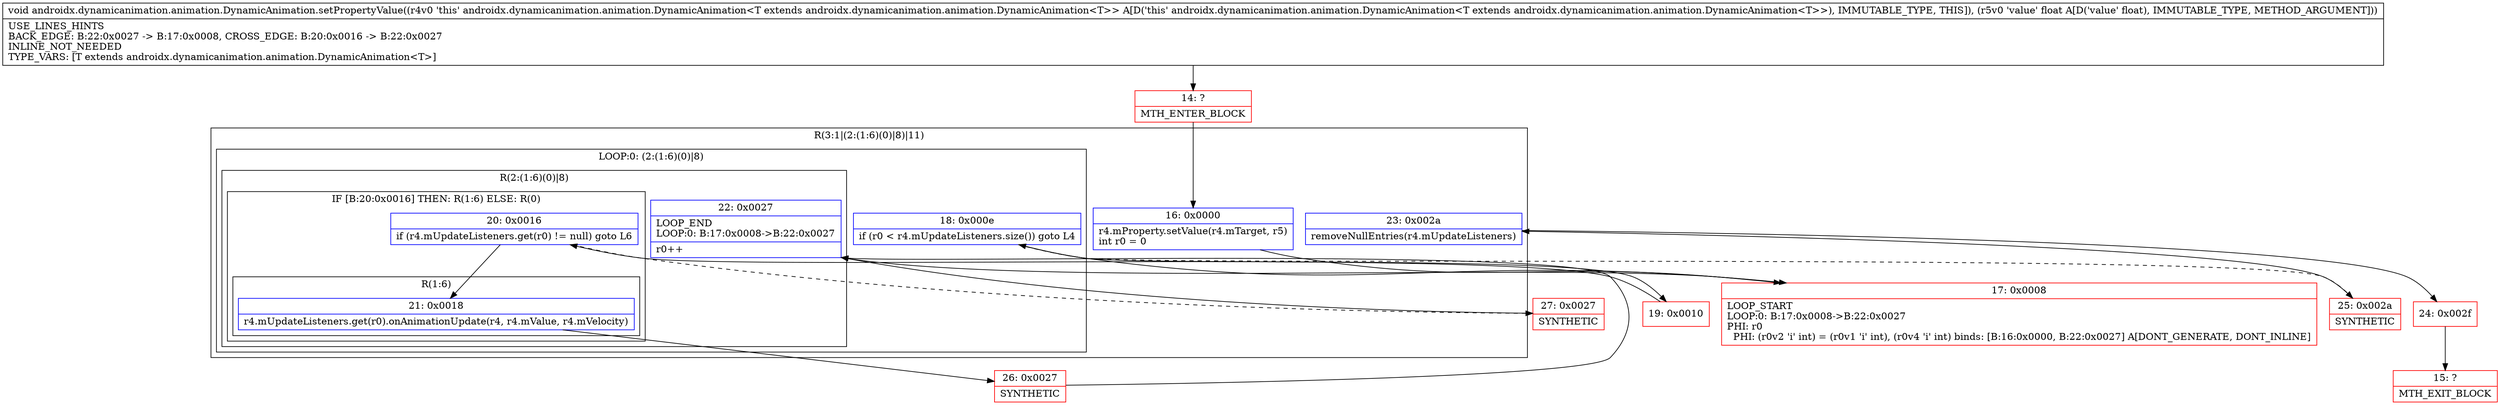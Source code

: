 digraph "CFG forandroidx.dynamicanimation.animation.DynamicAnimation.setPropertyValue(F)V" {
subgraph cluster_Region_1518000276 {
label = "R(3:1|(2:(1:6)(0)|8)|11)";
node [shape=record,color=blue];
Node_16 [shape=record,label="{16\:\ 0x0000|r4.mProperty.setValue(r4.mTarget, r5)\lint r0 = 0\l}"];
subgraph cluster_LoopRegion_1762456912 {
label = "LOOP:0: (2:(1:6)(0)|8)";
node [shape=record,color=blue];
Node_18 [shape=record,label="{18\:\ 0x000e|if (r0 \< r4.mUpdateListeners.size()) goto L4\l}"];
subgraph cluster_Region_305893339 {
label = "R(2:(1:6)(0)|8)";
node [shape=record,color=blue];
subgraph cluster_IfRegion_1787642491 {
label = "IF [B:20:0x0016] THEN: R(1:6) ELSE: R(0)";
node [shape=record,color=blue];
Node_20 [shape=record,label="{20\:\ 0x0016|if (r4.mUpdateListeners.get(r0) != null) goto L6\l}"];
subgraph cluster_Region_1723832774 {
label = "R(1:6)";
node [shape=record,color=blue];
Node_21 [shape=record,label="{21\:\ 0x0018|r4.mUpdateListeners.get(r0).onAnimationUpdate(r4, r4.mValue, r4.mVelocity)\l}"];
}
subgraph cluster_Region_821023084 {
label = "R(0)";
node [shape=record,color=blue];
}
}
Node_22 [shape=record,label="{22\:\ 0x0027|LOOP_END\lLOOP:0: B:17:0x0008\-\>B:22:0x0027\l|r0++\l}"];
}
}
Node_23 [shape=record,label="{23\:\ 0x002a|removeNullEntries(r4.mUpdateListeners)\l}"];
}
Node_14 [shape=record,color=red,label="{14\:\ ?|MTH_ENTER_BLOCK\l}"];
Node_17 [shape=record,color=red,label="{17\:\ 0x0008|LOOP_START\lLOOP:0: B:17:0x0008\-\>B:22:0x0027\lPHI: r0 \l  PHI: (r0v2 'i' int) = (r0v1 'i' int), (r0v4 'i' int) binds: [B:16:0x0000, B:22:0x0027] A[DONT_GENERATE, DONT_INLINE]\l}"];
Node_19 [shape=record,color=red,label="{19\:\ 0x0010}"];
Node_26 [shape=record,color=red,label="{26\:\ 0x0027|SYNTHETIC\l}"];
Node_27 [shape=record,color=red,label="{27\:\ 0x0027|SYNTHETIC\l}"];
Node_25 [shape=record,color=red,label="{25\:\ 0x002a|SYNTHETIC\l}"];
Node_24 [shape=record,color=red,label="{24\:\ 0x002f}"];
Node_15 [shape=record,color=red,label="{15\:\ ?|MTH_EXIT_BLOCK\l}"];
MethodNode[shape=record,label="{void androidx.dynamicanimation.animation.DynamicAnimation.setPropertyValue((r4v0 'this' androidx.dynamicanimation.animation.DynamicAnimation\<T extends androidx.dynamicanimation.animation.DynamicAnimation\<T\>\> A[D('this' androidx.dynamicanimation.animation.DynamicAnimation\<T extends androidx.dynamicanimation.animation.DynamicAnimation\<T\>\>), IMMUTABLE_TYPE, THIS]), (r5v0 'value' float A[D('value' float), IMMUTABLE_TYPE, METHOD_ARGUMENT]))  | USE_LINES_HINTS\lBACK_EDGE: B:22:0x0027 \-\> B:17:0x0008, CROSS_EDGE: B:20:0x0016 \-\> B:22:0x0027\lINLINE_NOT_NEEDED\lTYPE_VARS: [T extends androidx.dynamicanimation.animation.DynamicAnimation\<T\>]\l}"];
MethodNode -> Node_14;Node_16 -> Node_17;
Node_18 -> Node_19;
Node_18 -> Node_25[style=dashed];
Node_20 -> Node_21;
Node_20 -> Node_27[style=dashed];
Node_21 -> Node_26;
Node_22 -> Node_17;
Node_23 -> Node_24;
Node_14 -> Node_16;
Node_17 -> Node_18;
Node_19 -> Node_20;
Node_26 -> Node_22;
Node_27 -> Node_22;
Node_25 -> Node_23;
Node_24 -> Node_15;
}

